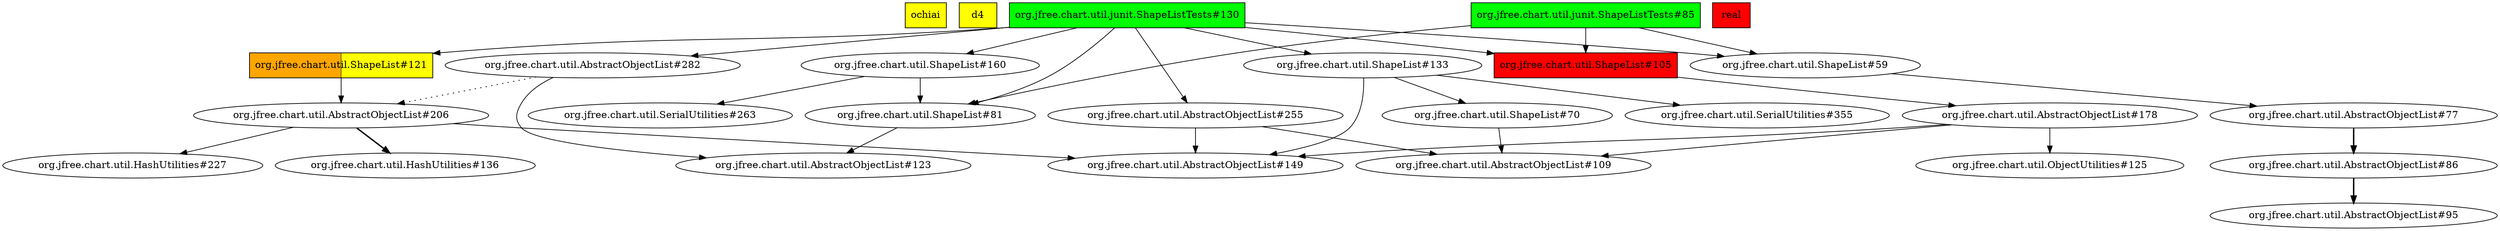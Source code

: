 digraph enhanced {
	"ochiai" [style=striped shape=box fillcolor="yellow"];
	"d4" [style=striped shape=box fillcolor="yellow"];
	"org.jfree.chart.util.ShapeList#105" [style=striped shape=box fillcolor="red"];
	"org.jfree.chart.util.junit.ShapeListTests#130" [style=striped shape=box fillcolor="green"];
	"org.jfree.chart.util.junit.ShapeListTests#85" [style=striped shape=box fillcolor="green"];
	"real" [style=striped shape=box fillcolor="red"];
	"org.jfree.chart.util.ShapeList#121" [style=striped shape=box fillcolor="orange:yellow"];
	"org.jfree.chart.util.junit.ShapeListTests#130" -> "org.jfree.chart.util.ShapeList#160";
	"org.jfree.chart.util.ShapeList#133" -> "org.jfree.chart.util.ShapeList#70";
	"org.jfree.chart.util.ShapeList#160" -> "org.jfree.chart.util.ShapeList#81";
	"org.jfree.chart.util.junit.ShapeListTests#130" -> "org.jfree.chart.util.ShapeList#81";
	"org.jfree.chart.util.junit.ShapeListTests#85" -> "org.jfree.chart.util.ShapeList#81";
	"org.jfree.chart.util.AbstractObjectList#86" -> "org.jfree.chart.util.AbstractObjectList#95" [style=bold];
	"org.jfree.chart.util.AbstractObjectList#178" -> "org.jfree.chart.util.ObjectUtilities#125";
	"org.jfree.chart.util.ShapeList#70" -> "org.jfree.chart.util.AbstractObjectList#109";
	"org.jfree.chart.util.AbstractObjectList#178" -> "org.jfree.chart.util.AbstractObjectList#109";
	"org.jfree.chart.util.AbstractObjectList#255" -> "org.jfree.chart.util.AbstractObjectList#109";
	"org.jfree.chart.util.ShapeList#59" -> "org.jfree.chart.util.AbstractObjectList#77";
	"org.jfree.chart.util.AbstractObjectList#77" -> "org.jfree.chart.util.AbstractObjectList#86" [style=bold];
	"org.jfree.chart.util.AbstractObjectList#206" -> "org.jfree.chart.util.HashUtilities#227";
	"org.jfree.chart.util.junit.ShapeListTests#130" -> "org.jfree.chart.util.AbstractObjectList#255";
	"org.jfree.chart.util.ShapeList#105" -> "org.jfree.chart.util.AbstractObjectList#178";
	"org.jfree.chart.util.ShapeList#81" -> "org.jfree.chart.util.AbstractObjectList#123";
	"org.jfree.chart.util.AbstractObjectList#282" -> "org.jfree.chart.util.AbstractObjectList#123";
	"org.jfree.chart.util.AbstractObjectList#282" -> "org.jfree.chart.util.AbstractObjectList#206" [style=dotted];
	"org.jfree.chart.util.ShapeList#121" -> "org.jfree.chart.util.AbstractObjectList#206";
	"org.jfree.chart.util.junit.ShapeListTests#130" -> "org.jfree.chart.util.ShapeList#105";
	"org.jfree.chart.util.junit.ShapeListTests#85" -> "org.jfree.chart.util.ShapeList#105";
	"org.jfree.chart.util.junit.ShapeListTests#130" -> "org.jfree.chart.util.ShapeList#59";
	"org.jfree.chart.util.junit.ShapeListTests#85" -> "org.jfree.chart.util.ShapeList#59";
	"org.jfree.chart.util.AbstractObjectList#206" -> "org.jfree.chart.util.HashUtilities#136" [style=bold];
	"org.jfree.chart.util.AbstractObjectList#178" -> "org.jfree.chart.util.AbstractObjectList#149";
	"org.jfree.chart.util.AbstractObjectList#255" -> "org.jfree.chart.util.AbstractObjectList#149";
	"org.jfree.chart.util.AbstractObjectList#206" -> "org.jfree.chart.util.AbstractObjectList#149";
	"org.jfree.chart.util.ShapeList#133" -> "org.jfree.chart.util.AbstractObjectList#149";
	"org.jfree.chart.util.junit.ShapeListTests#130" -> "org.jfree.chart.util.AbstractObjectList#282";
	"org.jfree.chart.util.ShapeList#133" -> "org.jfree.chart.util.SerialUtilities#355";
	"org.jfree.chart.util.ShapeList#160" -> "org.jfree.chart.util.SerialUtilities#263";
	"org.jfree.chart.util.junit.ShapeListTests#130" -> "org.jfree.chart.util.ShapeList#133";
	"org.jfree.chart.util.junit.ShapeListTests#130" -> "org.jfree.chart.util.ShapeList#121";
}
